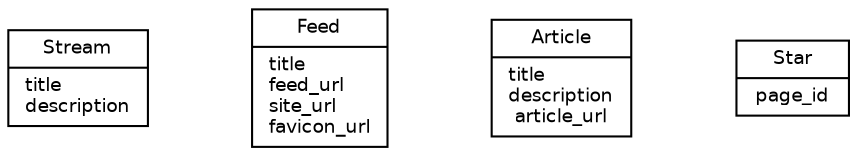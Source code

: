 digraph unific {

  /*

  unificクラス図
  v1.0~2.0
  @note ユーザ系のスキーマをコメントアウト

  */


  // Dot言語設定
  graph [nodesep = 0.7];
  node [shape = record, height = 0.01,
        fontname = "Helvetica", fontsize = 9];
  edge [arrowtail = onormal, arrowhead = none];

  // モデル
  Stream    [label = "{Stream|title\ldescription}"];
  Feed      [label = "{Feed|title\lfeed_url\lsite_url\lfavicon_url}"];
  Article   [label = "{Article|title\ldescription\larticle_url}"];

  // User   [label = "{User|name\lemail\lpassword\laccess_token}"];

  //中間モデル
  Star   [label = "{Star|page_id}"]
  // RIL    [label = "{RIL|user_id\lpage_id}"]
  // Owner  [label = "{Owner|user_id\lfeed_id}"]
  // Admin  [label = "{Admin|user_id\lfeed_id}"]
  // Check  [label = "{Check|user_id\lstream_id}"]
  // Subscribe [label = "{Subscribe|stream_id\lfeed_id}"]

  // リレーション
  /*
  Stream -> Subscribe[arrowhead=odiamond];
  Subscribe -> Feed[arrowhead=normal];

  Feed -> Page[arrowhead=odiamond];

  Stream -> Owner[arrowhead=normal];
  User   -> Owner[arrowhead=odiamond];

  Stream -> Admin[arrowhead=odiamond];
  User   -> Admin[arrowhead=odiamond];

  Check -> Stream[arrowhead=normal];
  User -> Check[arrowhead=odiamond];

  User -> Star[arrowhead=odiamond];
  Star -> Page[arrowhead=normal];

  User -> RIL[arrowhead=odiamond];
  RIL -> Page[arrowhead=normal];
  */

}
